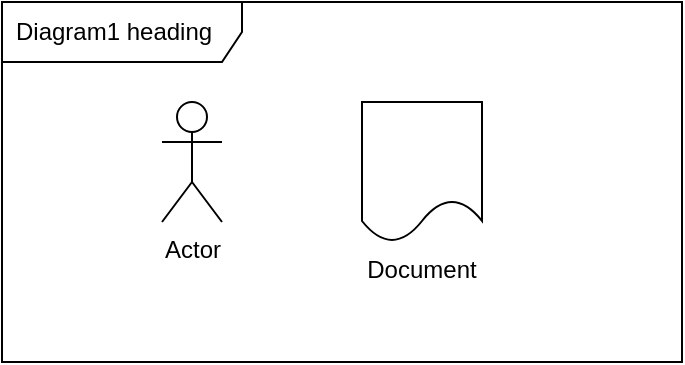 <mxfile>
    <diagram id="SdNTiUcUs7ugRkJbEyxi" name="Page-1">
        <mxGraphModel dx="772" dy="485" grid="1" gridSize="10" guides="1" tooltips="1" connect="1" arrows="1" fold="1" page="1" pageScale="1" pageWidth="827" pageHeight="1169" math="0" shadow="0">
            <root>
                <mxCell id="0"/>
                <mxCell id="1" parent="0"/>
                <mxCell id="2" value="Actor" style="shape=umlActor;verticalLabelPosition=bottom;verticalAlign=top;html=1;outlineConnect=0;fillColor=none;" vertex="1" parent="1">
                    <mxGeometry x="280" y="180" width="30" height="60" as="geometry"/>
                </mxCell>
                <mxCell id="4" value="Document" style="shape=document;whiteSpace=wrap;html=1;boundedLbl=1;verticalAlign=top;labelPosition=center;verticalLabelPosition=bottom;align=center;fillColor=none;" vertex="1" parent="1">
                    <mxGeometry x="380" y="180" width="60" height="70" as="geometry"/>
                </mxCell>
                <mxCell id="5" value="Diagram1 heading" style="shape=umlFrame;whiteSpace=wrap;html=1;width=120;height=30;boundedLbl=1;verticalAlign=middle;align=left;spacingLeft=5;fillColor=none;" vertex="1" parent="1">
                    <mxGeometry x="200" y="130" width="340" height="180" as="geometry"/>
                </mxCell>
            </root>
        </mxGraphModel>
    </diagram>
</mxfile>
